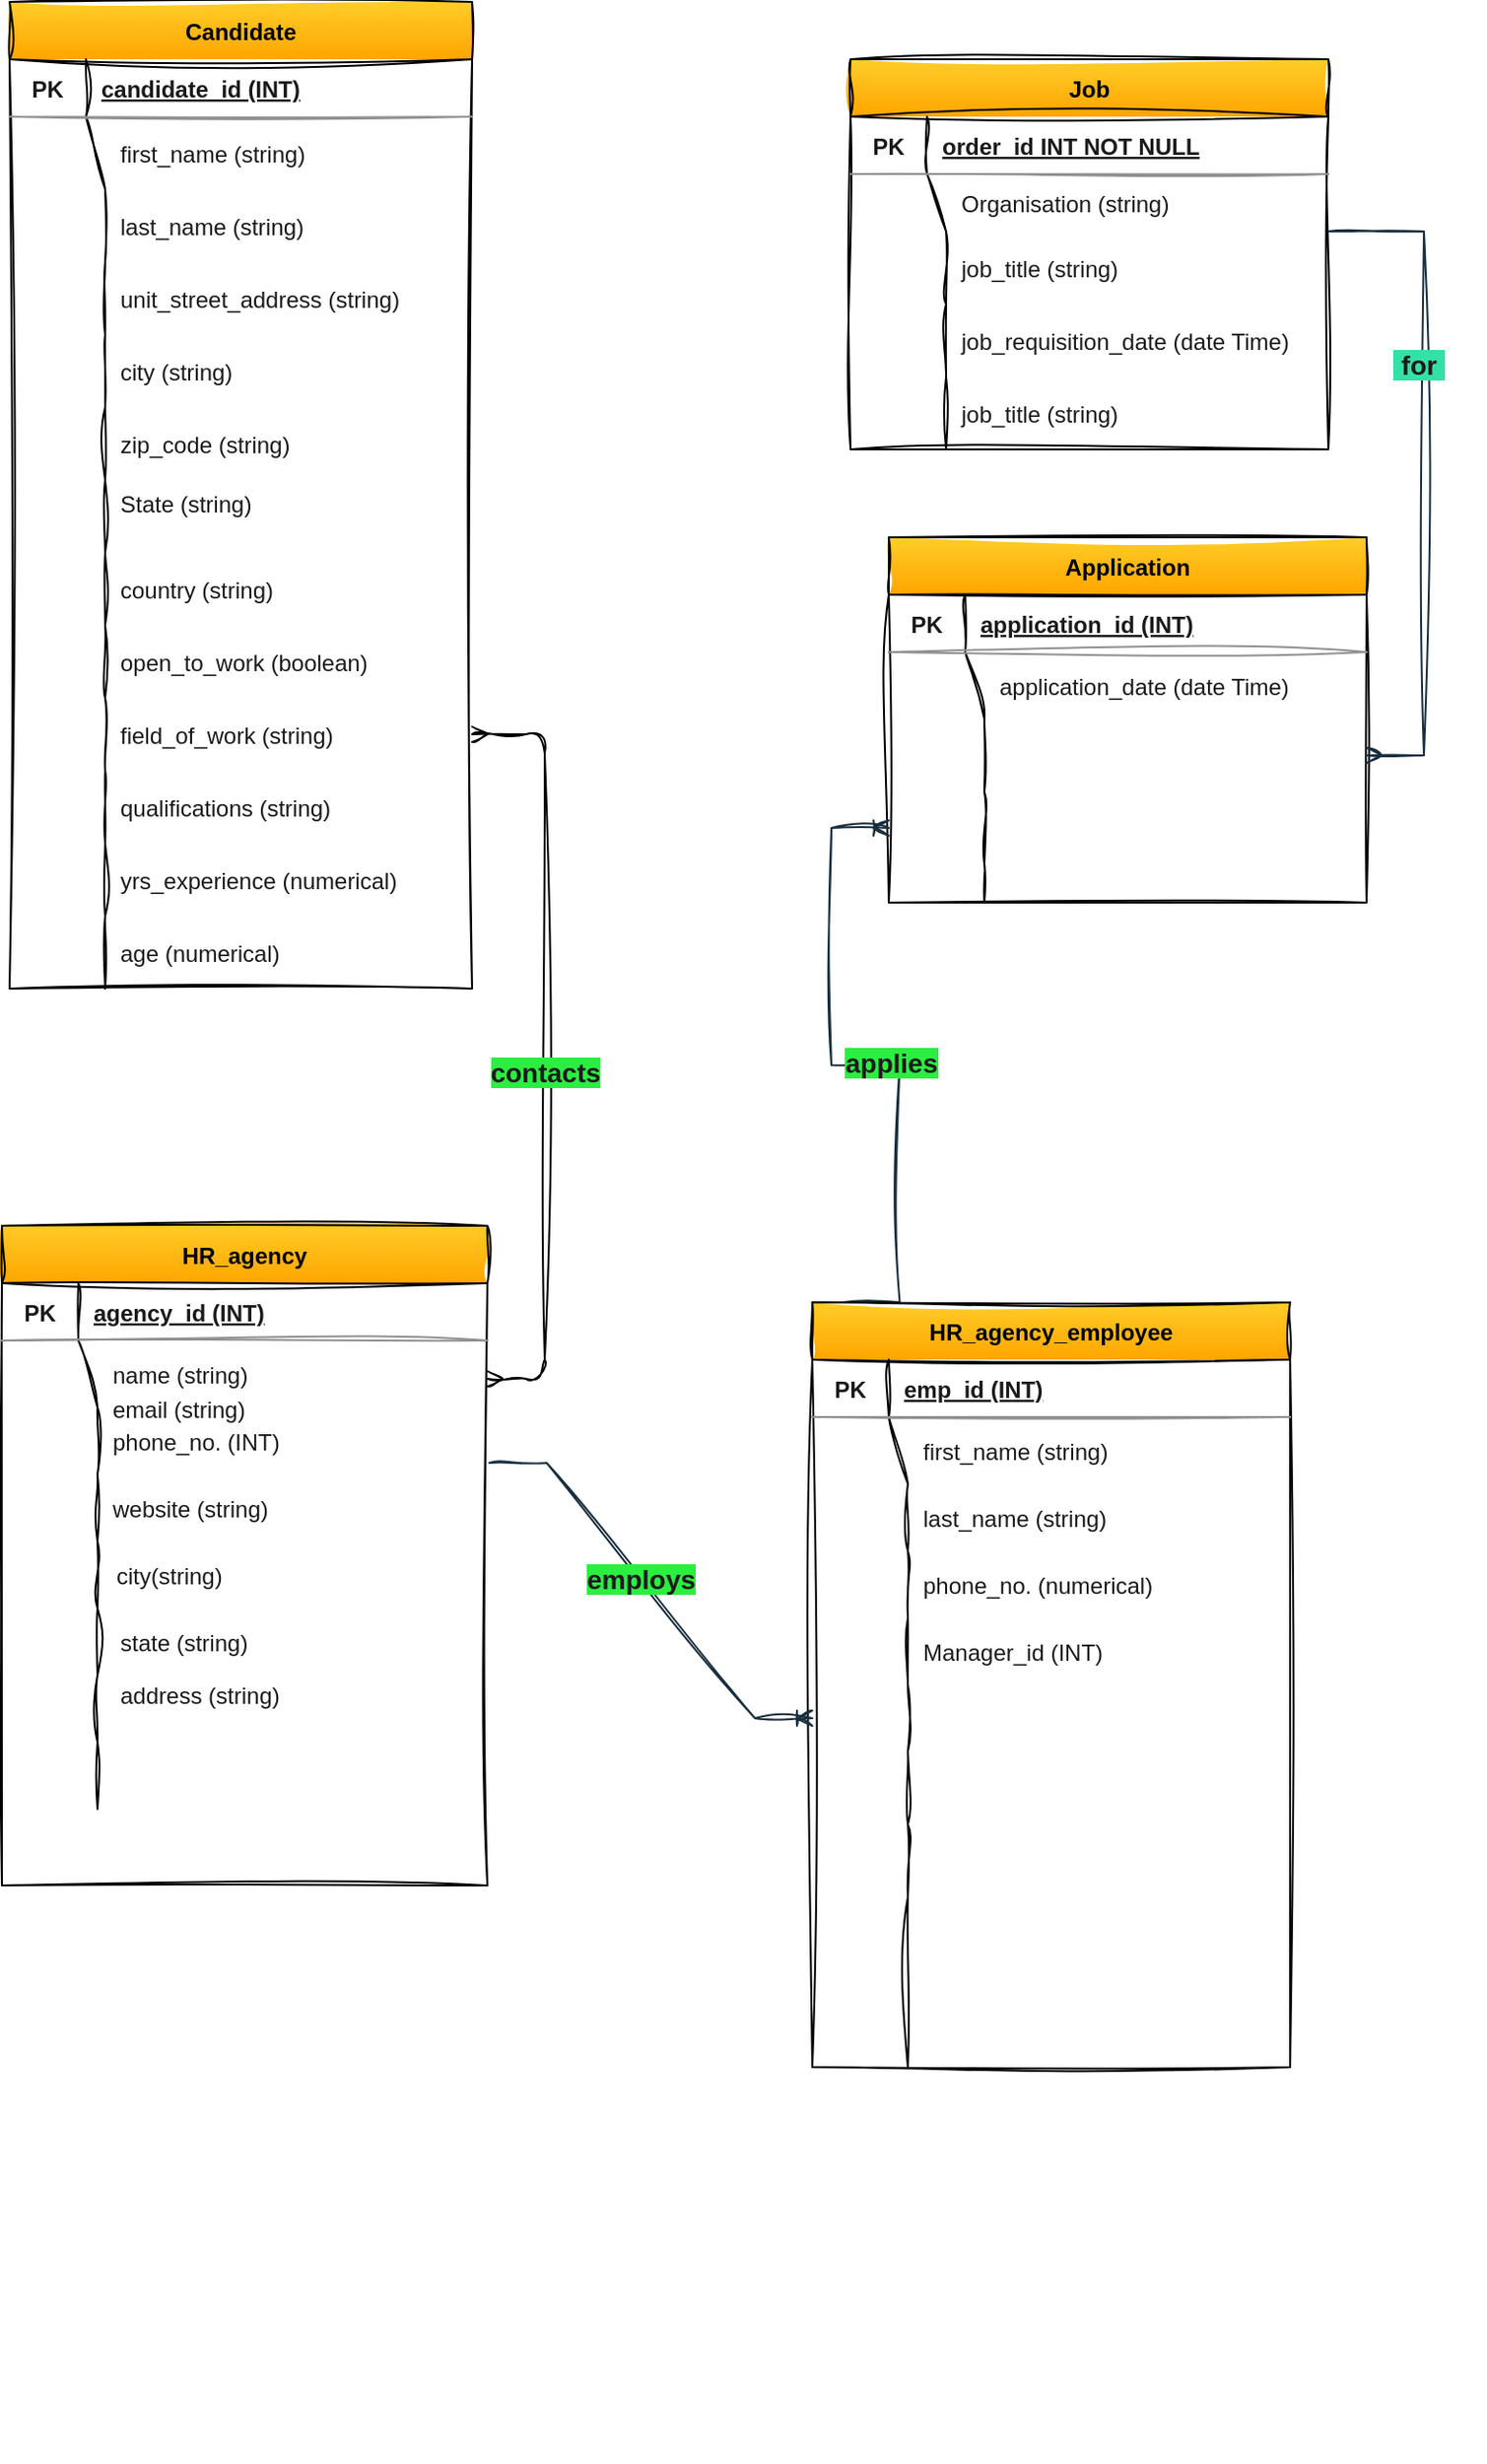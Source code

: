 <mxfile version="20.8.3" type="device"><diagram id="R2lEEEUBdFMjLlhIrx00" name="Page-1"><mxGraphModel dx="1194" dy="1628" grid="1" gridSize="10" guides="1" tooltips="1" connect="1" arrows="1" fold="1" page="1" pageScale="1" pageWidth="850" pageHeight="1100" background="#ffffff" math="0" shadow="0" extFonts="Permanent Marker^https://fonts.googleapis.com/css?family=Permanent+Marker"><root><mxCell id="0"/><mxCell id="1" parent="0"/><mxCell id="C-vyLk0tnHw3VtMMgP7b-2" value="Job" style="shape=table;startSize=30;container=1;collapsible=1;childLayout=tableLayout;fixedRows=1;rowLines=0;fontStyle=1;align=center;resizeLast=1;rounded=0;labelBackgroundColor=none;sketch=1;curveFitting=1;jiggle=2;fillColor=#ffcd28;strokeColor=default;gradientColor=#ffa500;swimlaneFillColor=none;strokeWidth=1;" parent="1" vertex="1"><mxGeometry x="480" y="-1010" width="250" height="204" as="geometry"/></mxCell><mxCell id="C-vyLk0tnHw3VtMMgP7b-3" value="" style="shape=partialRectangle;collapsible=0;dropTarget=0;pointerEvents=0;fillColor=none;points=[[0,0.5],[1,0.5]];portConstraint=eastwest;top=0;left=0;right=0;bottom=1;rounded=0;labelBackgroundColor=none;strokeColor=#909090;fontColor=#1A1A1A;sketch=1;curveFitting=1;jiggle=2;" parent="C-vyLk0tnHw3VtMMgP7b-2" vertex="1"><mxGeometry y="30" width="250" height="30" as="geometry"/></mxCell><mxCell id="C-vyLk0tnHw3VtMMgP7b-4" value="PK" style="shape=partialRectangle;overflow=hidden;connectable=0;fillColor=none;top=0;left=0;bottom=0;right=0;fontStyle=1;rounded=0;labelBackgroundColor=none;strokeColor=#909090;fontColor=#1A1A1A;sketch=1;curveFitting=1;jiggle=2;" parent="C-vyLk0tnHw3VtMMgP7b-3" vertex="1"><mxGeometry width="40" height="30" as="geometry"><mxRectangle width="40" height="30" as="alternateBounds"/></mxGeometry></mxCell><mxCell id="C-vyLk0tnHw3VtMMgP7b-5" value="order_id INT NOT NULL " style="shape=partialRectangle;overflow=hidden;connectable=0;fillColor=none;top=0;left=0;bottom=0;right=0;align=left;spacingLeft=6;fontStyle=5;rounded=0;labelBackgroundColor=none;strokeColor=#909090;fontColor=#1A1A1A;sketch=1;curveFitting=1;jiggle=2;" parent="C-vyLk0tnHw3VtMMgP7b-3" vertex="1"><mxGeometry x="40" width="210" height="30" as="geometry"><mxRectangle width="210" height="30" as="alternateBounds"/></mxGeometry></mxCell><mxCell id="C-vyLk0tnHw3VtMMgP7b-6" value="" style="shape=partialRectangle;collapsible=0;dropTarget=0;pointerEvents=0;fillColor=none;points=[[0,0.5],[1,0.5]];portConstraint=eastwest;top=0;left=0;right=0;bottom=0;rounded=0;labelBackgroundColor=none;strokeColor=#909090;fontColor=#1A1A1A;sketch=1;curveFitting=1;jiggle=2;" parent="C-vyLk0tnHw3VtMMgP7b-2" vertex="1"><mxGeometry y="60" width="250" height="30" as="geometry"/></mxCell><mxCell id="C-vyLk0tnHw3VtMMgP7b-7" value="" style="shape=partialRectangle;overflow=hidden;connectable=0;fillColor=none;top=0;left=0;bottom=0;right=0;rounded=0;labelBackgroundColor=none;strokeColor=#909090;fontColor=#1A1A1A;sketch=1;curveFitting=1;jiggle=2;" parent="C-vyLk0tnHw3VtMMgP7b-6" vertex="1"><mxGeometry width="50" height="30" as="geometry"><mxRectangle width="50" height="30" as="alternateBounds"/></mxGeometry></mxCell><mxCell id="C-vyLk0tnHw3VtMMgP7b-8" value="Organisation (string)" style="shape=partialRectangle;overflow=hidden;connectable=0;fillColor=none;top=0;left=0;bottom=0;right=0;align=left;spacingLeft=6;rounded=0;labelBackgroundColor=none;strokeColor=#909090;fontColor=#1A1A1A;sketch=1;curveFitting=1;jiggle=2;" parent="C-vyLk0tnHw3VtMMgP7b-6" vertex="1"><mxGeometry x="50" width="200" height="30" as="geometry"><mxRectangle width="200" height="30" as="alternateBounds"/></mxGeometry></mxCell><mxCell id="C-vyLk0tnHw3VtMMgP7b-9" value="" style="shape=partialRectangle;collapsible=0;dropTarget=0;pointerEvents=0;fillColor=none;points=[[0,0.5],[1,0.5]];portConstraint=eastwest;top=0;left=0;right=0;bottom=0;rounded=0;labelBackgroundColor=none;strokeColor=#909090;fontColor=#1A1A1A;sketch=1;curveFitting=1;jiggle=2;" parent="C-vyLk0tnHw3VtMMgP7b-2" vertex="1"><mxGeometry y="90" width="250" height="38" as="geometry"/></mxCell><mxCell id="C-vyLk0tnHw3VtMMgP7b-10" value="" style="shape=partialRectangle;overflow=hidden;connectable=0;fillColor=none;top=0;left=0;bottom=0;right=0;rounded=0;labelBackgroundColor=none;strokeColor=#909090;fontColor=#1A1A1A;sketch=1;curveFitting=1;jiggle=2;" parent="C-vyLk0tnHw3VtMMgP7b-9" vertex="1"><mxGeometry width="50" height="38" as="geometry"><mxRectangle width="50" height="38" as="alternateBounds"/></mxGeometry></mxCell><mxCell id="C-vyLk0tnHw3VtMMgP7b-11" value="job_title (string)" style="shape=partialRectangle;overflow=hidden;connectable=0;fillColor=none;top=0;left=0;bottom=0;right=0;align=left;spacingLeft=6;rounded=0;labelBackgroundColor=none;strokeColor=#909090;fontColor=#1A1A1A;sketch=1;curveFitting=1;jiggle=2;" parent="C-vyLk0tnHw3VtMMgP7b-9" vertex="1"><mxGeometry x="50" width="200" height="38" as="geometry"><mxRectangle width="200" height="38" as="alternateBounds"/></mxGeometry></mxCell><mxCell id="_s5BneI36-SrVm4i3oB8-157" value="" style="shape=partialRectangle;collapsible=0;dropTarget=0;pointerEvents=0;fillColor=none;points=[[0,0.5],[1,0.5]];portConstraint=eastwest;top=0;left=0;right=0;bottom=0;rounded=0;labelBackgroundColor=none;strokeColor=#909090;fontColor=#1A1A1A;sketch=1;curveFitting=1;jiggle=2;" parent="C-vyLk0tnHw3VtMMgP7b-2" vertex="1"><mxGeometry y="128" width="250" height="38" as="geometry"/></mxCell><mxCell id="_s5BneI36-SrVm4i3oB8-158" value="" style="shape=partialRectangle;overflow=hidden;connectable=0;fillColor=none;top=0;left=0;bottom=0;right=0;rounded=0;labelBackgroundColor=none;strokeColor=#909090;fontColor=#1A1A1A;sketch=1;curveFitting=1;jiggle=2;" parent="_s5BneI36-SrVm4i3oB8-157" vertex="1"><mxGeometry width="50" height="38" as="geometry"><mxRectangle width="50" height="38" as="alternateBounds"/></mxGeometry></mxCell><mxCell id="_s5BneI36-SrVm4i3oB8-159" value="job_requisition_date (date Time)" style="shape=partialRectangle;overflow=hidden;connectable=0;fillColor=none;top=0;left=0;bottom=0;right=0;align=left;spacingLeft=6;rounded=0;labelBackgroundColor=none;strokeColor=#909090;fontColor=#1A1A1A;sketch=1;curveFitting=1;jiggle=2;" parent="_s5BneI36-SrVm4i3oB8-157" vertex="1"><mxGeometry x="50" width="200" height="38" as="geometry"><mxRectangle width="200" height="38" as="alternateBounds"/></mxGeometry></mxCell><mxCell id="_s5BneI36-SrVm4i3oB8-160" value="" style="shape=partialRectangle;collapsible=0;dropTarget=0;pointerEvents=0;fillColor=none;points=[[0,0.5],[1,0.5]];portConstraint=eastwest;top=0;left=0;right=0;bottom=0;rounded=0;labelBackgroundColor=none;strokeColor=#909090;fontColor=#1A1A1A;sketch=1;curveFitting=1;jiggle=2;" parent="C-vyLk0tnHw3VtMMgP7b-2" vertex="1"><mxGeometry y="166" width="250" height="38" as="geometry"/></mxCell><mxCell id="_s5BneI36-SrVm4i3oB8-161" value="" style="shape=partialRectangle;overflow=hidden;connectable=0;fillColor=none;top=0;left=0;bottom=0;right=0;rounded=0;labelBackgroundColor=none;strokeColor=#909090;fontColor=#1A1A1A;sketch=1;curveFitting=1;jiggle=2;" parent="_s5BneI36-SrVm4i3oB8-160" vertex="1"><mxGeometry width="50" height="38" as="geometry"><mxRectangle width="50" height="38" as="alternateBounds"/></mxGeometry></mxCell><mxCell id="_s5BneI36-SrVm4i3oB8-162" value="job_title (string)" style="shape=partialRectangle;overflow=hidden;connectable=0;fillColor=none;top=0;left=0;bottom=0;right=0;align=left;spacingLeft=6;rounded=0;labelBackgroundColor=none;strokeColor=#909090;fontColor=#1A1A1A;sketch=1;curveFitting=1;jiggle=2;" parent="_s5BneI36-SrVm4i3oB8-160" vertex="1"><mxGeometry x="50" width="200" height="38" as="geometry"><mxRectangle width="200" height="38" as="alternateBounds"/></mxGeometry></mxCell><mxCell id="_s5BneI36-SrVm4i3oB8-2" value="" style="shape=partialRectangle;collapsible=0;dropTarget=0;pointerEvents=0;fillColor=none;points=[[0,0.5],[1,0.5]];portConstraint=eastwest;top=0;left=0;right=0;bottom=0;rounded=0;labelBackgroundColor=none;strokeColor=#909090;fontColor=#1A1A1A;sketch=1;curveFitting=1;jiggle=2;" parent="1" vertex="1"><mxGeometry x="110" y="206" width="90" height="40" as="geometry"/></mxCell><mxCell id="_s5BneI36-SrVm4i3oB8-3" value="" style="shape=partialRectangle;overflow=hidden;connectable=0;fillColor=none;top=0;left=0;bottom=0;right=0;rounded=0;labelBackgroundColor=none;strokeColor=#909090;fontColor=#1A1A1A;sketch=1;curveFitting=1;jiggle=2;" parent="_s5BneI36-SrVm4i3oB8-2" vertex="1"><mxGeometry width="50" height="40" as="geometry"><mxRectangle width="30" height="30" as="alternateBounds"/></mxGeometry></mxCell><mxCell id="_s5BneI36-SrVm4i3oB8-4" value="" style="shape=partialRectangle;overflow=hidden;connectable=0;fillColor=none;top=0;left=0;bottom=0;right=0;align=left;spacingLeft=6;rounded=0;labelBackgroundColor=none;strokeColor=#909090;fontColor=#1A1A1A;sketch=1;curveFitting=1;jiggle=2;" parent="_s5BneI36-SrVm4i3oB8-2" vertex="1"><mxGeometry x="40" width="50" height="40" as="geometry"><mxRectangle width="220" height="30" as="alternateBounds"/></mxGeometry></mxCell><mxCell id="_s5BneI36-SrVm4i3oB8-48" value="Candidate" style="shape=table;startSize=30;container=1;collapsible=1;childLayout=tableLayout;fixedRows=1;rowLines=0;fontStyle=1;align=center;resizeLast=1;labelBackgroundColor=none;rounded=0;sketch=1;curveFitting=1;jiggle=2;fillColor=#ffcd28;strokeColor=default;gradientColor=#ffa500;swimlaneFillColor=none;strokeWidth=1;" parent="1" vertex="1"><mxGeometry x="40" y="-1040" width="242" height="516" as="geometry"/></mxCell><mxCell id="_s5BneI36-SrVm4i3oB8-49" value="" style="shape=tableRow;horizontal=0;startSize=0;swimlaneHead=0;swimlaneBody=0;fillColor=none;collapsible=0;dropTarget=0;points=[[0,0.5],[1,0.5]];portConstraint=eastwest;top=0;left=0;right=0;bottom=1;strokeColor=#909090;fontColor=#1A1A1A;labelBackgroundColor=none;rounded=0;sketch=1;curveFitting=1;jiggle=2;" parent="_s5BneI36-SrVm4i3oB8-48" vertex="1"><mxGeometry y="30" width="242" height="30" as="geometry"/></mxCell><mxCell id="_s5BneI36-SrVm4i3oB8-50" value="PK" style="shape=partialRectangle;connectable=0;fillColor=none;top=0;left=0;bottom=0;right=0;fontStyle=1;overflow=hidden;strokeColor=#909090;fontColor=#1A1A1A;labelBackgroundColor=none;rounded=0;sketch=1;curveFitting=1;jiggle=2;" parent="_s5BneI36-SrVm4i3oB8-49" vertex="1"><mxGeometry width="40" height="30" as="geometry"><mxRectangle width="40" height="30" as="alternateBounds"/></mxGeometry></mxCell><mxCell id="_s5BneI36-SrVm4i3oB8-51" value="candidate_id (INT)" style="shape=partialRectangle;connectable=0;fillColor=none;top=0;left=0;bottom=0;right=0;align=left;spacingLeft=6;fontStyle=5;overflow=hidden;strokeColor=#909090;fontColor=#1A1A1A;labelBackgroundColor=none;rounded=0;sketch=1;curveFitting=1;jiggle=2;" parent="_s5BneI36-SrVm4i3oB8-49" vertex="1"><mxGeometry x="40" width="202" height="30" as="geometry"><mxRectangle width="202" height="30" as="alternateBounds"/></mxGeometry></mxCell><mxCell id="_s5BneI36-SrVm4i3oB8-52" value="" style="shape=tableRow;horizontal=0;startSize=0;swimlaneHead=0;swimlaneBody=0;fillColor=none;collapsible=0;dropTarget=0;points=[[0,0.5],[1,0.5]];portConstraint=eastwest;top=0;left=0;right=0;bottom=0;strokeColor=#909090;fontColor=#1A1A1A;labelBackgroundColor=none;rounded=0;sketch=1;curveFitting=1;jiggle=2;" parent="_s5BneI36-SrVm4i3oB8-48" vertex="1"><mxGeometry y="60" width="242" height="38" as="geometry"/></mxCell><mxCell id="_s5BneI36-SrVm4i3oB8-53" value="" style="shape=partialRectangle;connectable=0;fillColor=none;top=0;left=0;bottom=0;right=0;editable=1;overflow=hidden;strokeColor=#909090;fontColor=#1A1A1A;labelBackgroundColor=none;rounded=0;sketch=1;curveFitting=1;jiggle=2;" parent="_s5BneI36-SrVm4i3oB8-52" vertex="1"><mxGeometry width="50" height="38" as="geometry"><mxRectangle width="50" height="38" as="alternateBounds"/></mxGeometry></mxCell><mxCell id="_s5BneI36-SrVm4i3oB8-54" value="first_name (string)" style="shape=partialRectangle;connectable=0;fillColor=none;top=0;left=0;bottom=0;right=0;align=left;spacingLeft=6;overflow=hidden;strokeColor=#909090;fontColor=#1A1A1A;labelBackgroundColor=none;rounded=0;sketch=1;curveFitting=1;jiggle=2;" parent="_s5BneI36-SrVm4i3oB8-52" vertex="1"><mxGeometry x="50" width="192" height="38" as="geometry"><mxRectangle width="192" height="38" as="alternateBounds"/></mxGeometry></mxCell><mxCell id="_s5BneI36-SrVm4i3oB8-55" value="" style="shape=tableRow;horizontal=0;startSize=0;swimlaneHead=0;swimlaneBody=0;fillColor=none;collapsible=0;dropTarget=0;points=[[0,0.5],[1,0.5]];portConstraint=eastwest;top=0;left=0;right=0;bottom=0;strokeColor=#909090;fontColor=#1A1A1A;labelBackgroundColor=none;rounded=0;sketch=1;curveFitting=1;jiggle=2;" parent="_s5BneI36-SrVm4i3oB8-48" vertex="1"><mxGeometry y="98" width="242" height="38" as="geometry"/></mxCell><mxCell id="_s5BneI36-SrVm4i3oB8-56" value="" style="shape=partialRectangle;connectable=0;fillColor=none;top=0;left=0;bottom=0;right=0;editable=1;overflow=hidden;strokeColor=#909090;fontColor=#1A1A1A;labelBackgroundColor=none;rounded=0;sketch=1;curveFitting=1;jiggle=2;" parent="_s5BneI36-SrVm4i3oB8-55" vertex="1"><mxGeometry width="50" height="38" as="geometry"><mxRectangle width="50" height="38" as="alternateBounds"/></mxGeometry></mxCell><mxCell id="_s5BneI36-SrVm4i3oB8-57" value="last_name (string)" style="shape=partialRectangle;connectable=0;fillColor=none;top=0;left=0;bottom=0;right=0;align=left;spacingLeft=6;overflow=hidden;strokeColor=#909090;fontColor=#1A1A1A;labelBackgroundColor=none;rounded=0;sketch=1;curveFitting=1;jiggle=2;" parent="_s5BneI36-SrVm4i3oB8-55" vertex="1"><mxGeometry x="50" width="192" height="38" as="geometry"><mxRectangle width="192" height="38" as="alternateBounds"/></mxGeometry></mxCell><mxCell id="_s5BneI36-SrVm4i3oB8-58" value="" style="shape=tableRow;horizontal=0;startSize=0;swimlaneHead=0;swimlaneBody=0;fillColor=none;collapsible=0;dropTarget=0;points=[[0,0.5],[1,0.5]];portConstraint=eastwest;top=0;left=0;right=0;bottom=0;strokeColor=#909090;fontColor=#1A1A1A;labelBackgroundColor=none;rounded=0;sketch=1;curveFitting=1;jiggle=2;" parent="_s5BneI36-SrVm4i3oB8-48" vertex="1"><mxGeometry y="136" width="242" height="38" as="geometry"/></mxCell><mxCell id="_s5BneI36-SrVm4i3oB8-59" value="" style="shape=partialRectangle;connectable=0;fillColor=none;top=0;left=0;bottom=0;right=0;editable=1;overflow=hidden;strokeColor=#909090;fontColor=#1A1A1A;labelBackgroundColor=none;rounded=0;sketch=1;curveFitting=1;jiggle=2;" parent="_s5BneI36-SrVm4i3oB8-58" vertex="1"><mxGeometry width="50" height="38" as="geometry"><mxRectangle width="50" height="38" as="alternateBounds"/></mxGeometry></mxCell><mxCell id="_s5BneI36-SrVm4i3oB8-60" value="unit_street_address (string)" style="shape=partialRectangle;connectable=0;fillColor=none;top=0;left=0;bottom=0;right=0;align=left;spacingLeft=6;overflow=hidden;strokeColor=#909090;fontColor=#1A1A1A;labelBackgroundColor=none;rounded=0;sketch=1;curveFitting=1;jiggle=2;" parent="_s5BneI36-SrVm4i3oB8-58" vertex="1"><mxGeometry x="50" width="192" height="38" as="geometry"><mxRectangle width="192" height="38" as="alternateBounds"/></mxGeometry></mxCell><mxCell id="_s5BneI36-SrVm4i3oB8-61" value="" style="shape=tableRow;horizontal=0;startSize=0;swimlaneHead=0;swimlaneBody=0;fillColor=none;collapsible=0;dropTarget=0;points=[[0,0.5],[1,0.5]];portConstraint=eastwest;top=0;left=0;right=0;bottom=0;strokeColor=#909090;fontColor=#1A1A1A;labelBackgroundColor=none;rounded=0;sketch=1;curveFitting=1;jiggle=2;" parent="_s5BneI36-SrVm4i3oB8-48" vertex="1"><mxGeometry y="174" width="242" height="38" as="geometry"/></mxCell><mxCell id="_s5BneI36-SrVm4i3oB8-62" value="" style="shape=partialRectangle;connectable=0;fillColor=none;top=0;left=0;bottom=0;right=0;editable=1;overflow=hidden;strokeColor=#909090;fontColor=#1A1A1A;labelBackgroundColor=none;rounded=0;sketch=1;curveFitting=1;jiggle=2;" parent="_s5BneI36-SrVm4i3oB8-61" vertex="1"><mxGeometry width="50" height="38" as="geometry"><mxRectangle width="50" height="38" as="alternateBounds"/></mxGeometry></mxCell><mxCell id="_s5BneI36-SrVm4i3oB8-63" value="city (string)   " style="shape=partialRectangle;connectable=0;fillColor=none;top=0;left=0;bottom=0;right=0;align=left;spacingLeft=6;overflow=hidden;strokeColor=#909090;fontColor=#1A1A1A;labelBackgroundColor=none;rounded=0;sketch=1;curveFitting=1;jiggle=2;" parent="_s5BneI36-SrVm4i3oB8-61" vertex="1"><mxGeometry x="50" width="192" height="38" as="geometry"><mxRectangle width="192" height="38" as="alternateBounds"/></mxGeometry></mxCell><mxCell id="_s5BneI36-SrVm4i3oB8-221" value="" style="shape=tableRow;horizontal=0;startSize=0;swimlaneHead=0;swimlaneBody=0;fillColor=none;collapsible=0;dropTarget=0;points=[[0,0.5],[1,0.5]];portConstraint=eastwest;top=0;left=0;right=0;bottom=0;strokeColor=#909090;fontColor=#1A1A1A;labelBackgroundColor=none;rounded=0;sketch=1;curveFitting=1;jiggle=2;" parent="_s5BneI36-SrVm4i3oB8-48" vertex="1"><mxGeometry y="212" width="242" height="38" as="geometry"/></mxCell><mxCell id="_s5BneI36-SrVm4i3oB8-222" value="" style="shape=partialRectangle;connectable=0;fillColor=none;top=0;left=0;bottom=0;right=0;editable=1;overflow=hidden;strokeColor=#909090;fontColor=#1A1A1A;labelBackgroundColor=none;rounded=0;sketch=1;curveFitting=1;jiggle=2;" parent="_s5BneI36-SrVm4i3oB8-221" vertex="1"><mxGeometry width="50" height="38" as="geometry"><mxRectangle width="50" height="38" as="alternateBounds"/></mxGeometry></mxCell><mxCell id="_s5BneI36-SrVm4i3oB8-223" value="zip_code (string)" style="shape=partialRectangle;connectable=0;fillColor=none;top=0;left=0;bottom=0;right=0;align=left;spacingLeft=6;overflow=hidden;strokeColor=#909090;fontColor=#1A1A1A;labelBackgroundColor=none;rounded=0;sketch=1;curveFitting=1;jiggle=2;" parent="_s5BneI36-SrVm4i3oB8-221" vertex="1"><mxGeometry x="50" width="192" height="38" as="geometry"><mxRectangle width="192" height="38" as="alternateBounds"/></mxGeometry></mxCell><mxCell id="_s5BneI36-SrVm4i3oB8-64" value="" style="shape=tableRow;horizontal=0;startSize=0;swimlaneHead=0;swimlaneBody=0;fillColor=none;collapsible=0;dropTarget=0;points=[[0,0.5],[1,0.5]];portConstraint=eastwest;top=0;left=0;right=0;bottom=0;strokeColor=#909090;fontColor=#1A1A1A;labelBackgroundColor=none;rounded=0;sketch=1;curveFitting=1;jiggle=2;" parent="_s5BneI36-SrVm4i3oB8-48" vertex="1"><mxGeometry y="250" width="242" height="38" as="geometry"/></mxCell><mxCell id="_s5BneI36-SrVm4i3oB8-65" value="" style="shape=partialRectangle;connectable=0;fillColor=none;top=0;left=0;bottom=0;right=0;editable=1;overflow=hidden;strokeColor=#909090;fontColor=#1A1A1A;labelBackgroundColor=none;rounded=0;sketch=1;curveFitting=1;jiggle=2;" parent="_s5BneI36-SrVm4i3oB8-64" vertex="1"><mxGeometry width="50" height="38" as="geometry"><mxRectangle width="50" height="38" as="alternateBounds"/></mxGeometry></mxCell><mxCell id="_s5BneI36-SrVm4i3oB8-66" value="State (string)&#10;   " style="shape=partialRectangle;connectable=0;fillColor=none;top=0;left=0;bottom=0;right=0;align=left;spacingLeft=6;overflow=hidden;strokeColor=#909090;fontColor=#1A1A1A;labelBackgroundColor=none;rounded=0;sketch=1;curveFitting=1;jiggle=2;" parent="_s5BneI36-SrVm4i3oB8-64" vertex="1"><mxGeometry x="50" width="192" height="38" as="geometry"><mxRectangle width="192" height="38" as="alternateBounds"/></mxGeometry></mxCell><mxCell id="_s5BneI36-SrVm4i3oB8-67" value="" style="shape=tableRow;horizontal=0;startSize=0;swimlaneHead=0;swimlaneBody=0;fillColor=none;collapsible=0;dropTarget=0;points=[[0,0.5],[1,0.5]];portConstraint=eastwest;top=0;left=0;right=0;bottom=0;strokeColor=#909090;fontColor=#1A1A1A;labelBackgroundColor=none;rounded=0;sketch=1;curveFitting=1;jiggle=2;" parent="_s5BneI36-SrVm4i3oB8-48" vertex="1"><mxGeometry y="288" width="242" height="38" as="geometry"/></mxCell><mxCell id="_s5BneI36-SrVm4i3oB8-68" value="" style="shape=partialRectangle;connectable=0;fillColor=none;top=0;left=0;bottom=0;right=0;editable=1;overflow=hidden;strokeColor=#909090;fontColor=#1A1A1A;labelBackgroundColor=none;rounded=0;sketch=1;curveFitting=1;jiggle=2;" parent="_s5BneI36-SrVm4i3oB8-67" vertex="1"><mxGeometry width="50" height="38" as="geometry"><mxRectangle width="50" height="38" as="alternateBounds"/></mxGeometry></mxCell><mxCell id="_s5BneI36-SrVm4i3oB8-69" value="country (string)" style="shape=partialRectangle;connectable=0;fillColor=none;top=0;left=0;bottom=0;right=0;align=left;spacingLeft=6;overflow=hidden;strokeColor=#909090;fontColor=#1A1A1A;labelBackgroundColor=none;rounded=0;sketch=1;curveFitting=1;jiggle=2;" parent="_s5BneI36-SrVm4i3oB8-67" vertex="1"><mxGeometry x="50" width="192" height="38" as="geometry"><mxRectangle width="192" height="38" as="alternateBounds"/></mxGeometry></mxCell><mxCell id="_s5BneI36-SrVm4i3oB8-72" value="" style="shape=tableRow;horizontal=0;startSize=0;swimlaneHead=0;swimlaneBody=0;fillColor=none;collapsible=0;dropTarget=0;points=[[0,0.5],[1,0.5]];portConstraint=eastwest;top=0;left=0;right=0;bottom=0;strokeColor=#909090;fontColor=#1A1A1A;labelBackgroundColor=none;rounded=0;sketch=1;curveFitting=1;jiggle=2;" parent="_s5BneI36-SrVm4i3oB8-48" vertex="1"><mxGeometry y="326" width="242" height="38" as="geometry"/></mxCell><mxCell id="_s5BneI36-SrVm4i3oB8-73" value="" style="shape=partialRectangle;connectable=0;fillColor=none;top=0;left=0;bottom=0;right=0;editable=1;overflow=hidden;strokeColor=#909090;fontColor=#1A1A1A;labelBackgroundColor=none;rounded=0;sketch=1;curveFitting=1;jiggle=2;" parent="_s5BneI36-SrVm4i3oB8-72" vertex="1"><mxGeometry width="50" height="38" as="geometry"><mxRectangle width="50" height="38" as="alternateBounds"/></mxGeometry></mxCell><mxCell id="_s5BneI36-SrVm4i3oB8-74" value="open_to_work (boolean)    " style="shape=partialRectangle;connectable=0;fillColor=none;top=0;left=0;bottom=0;right=0;align=left;spacingLeft=6;overflow=hidden;strokeColor=#909090;fontColor=#1A1A1A;labelBackgroundColor=none;rounded=0;sketch=1;curveFitting=1;jiggle=2;" parent="_s5BneI36-SrVm4i3oB8-72" vertex="1"><mxGeometry x="50" width="192" height="38" as="geometry"><mxRectangle width="192" height="38" as="alternateBounds"/></mxGeometry></mxCell><mxCell id="_s5BneI36-SrVm4i3oB8-75" value="" style="shape=tableRow;horizontal=0;startSize=0;swimlaneHead=0;swimlaneBody=0;fillColor=none;collapsible=0;dropTarget=0;points=[[0,0.5],[1,0.5]];portConstraint=eastwest;top=0;left=0;right=0;bottom=0;strokeColor=#909090;fontColor=#1A1A1A;labelBackgroundColor=none;rounded=0;sketch=1;curveFitting=1;jiggle=2;" parent="_s5BneI36-SrVm4i3oB8-48" vertex="1"><mxGeometry y="364" width="242" height="38" as="geometry"/></mxCell><mxCell id="_s5BneI36-SrVm4i3oB8-76" value="" style="shape=partialRectangle;connectable=0;fillColor=none;top=0;left=0;bottom=0;right=0;editable=1;overflow=hidden;strokeColor=#909090;fontColor=#1A1A1A;labelBackgroundColor=none;rounded=0;sketch=1;curveFitting=1;jiggle=2;" parent="_s5BneI36-SrVm4i3oB8-75" vertex="1"><mxGeometry width="50" height="38" as="geometry"><mxRectangle width="50" height="38" as="alternateBounds"/></mxGeometry></mxCell><mxCell id="_s5BneI36-SrVm4i3oB8-77" value="field_of_work (string)" style="shape=partialRectangle;connectable=0;fillColor=none;top=0;left=0;bottom=0;right=0;align=left;spacingLeft=6;overflow=hidden;strokeColor=#909090;fontColor=#1A1A1A;labelBackgroundColor=none;rounded=0;sketch=1;curveFitting=1;jiggle=2;" parent="_s5BneI36-SrVm4i3oB8-75" vertex="1"><mxGeometry x="50" width="192" height="38" as="geometry"><mxRectangle width="192" height="38" as="alternateBounds"/></mxGeometry></mxCell><mxCell id="_s5BneI36-SrVm4i3oB8-106" value="" style="shape=tableRow;horizontal=0;startSize=0;swimlaneHead=0;swimlaneBody=0;fillColor=none;collapsible=0;dropTarget=0;points=[[0,0.5],[1,0.5]];portConstraint=eastwest;top=0;left=0;right=0;bottom=0;strokeColor=#909090;fontColor=#1A1A1A;labelBackgroundColor=none;rounded=0;sketch=1;curveFitting=1;jiggle=2;" parent="_s5BneI36-SrVm4i3oB8-48" vertex="1"><mxGeometry y="402" width="242" height="38" as="geometry"/></mxCell><mxCell id="_s5BneI36-SrVm4i3oB8-107" value="" style="shape=partialRectangle;connectable=0;fillColor=none;top=0;left=0;bottom=0;right=0;editable=1;overflow=hidden;strokeColor=#909090;fontColor=#1A1A1A;labelBackgroundColor=none;rounded=0;sketch=1;curveFitting=1;jiggle=2;" parent="_s5BneI36-SrVm4i3oB8-106" vertex="1"><mxGeometry width="50" height="38" as="geometry"><mxRectangle width="50" height="38" as="alternateBounds"/></mxGeometry></mxCell><mxCell id="_s5BneI36-SrVm4i3oB8-108" value="qualifications (string)" style="shape=partialRectangle;connectable=0;fillColor=none;top=0;left=0;bottom=0;right=0;align=left;spacingLeft=6;overflow=hidden;strokeColor=#909090;fontColor=#1A1A1A;labelBackgroundColor=none;rounded=0;sketch=1;curveFitting=1;jiggle=2;" parent="_s5BneI36-SrVm4i3oB8-106" vertex="1"><mxGeometry x="50" width="192" height="38" as="geometry"><mxRectangle width="192" height="38" as="alternateBounds"/></mxGeometry></mxCell><mxCell id="_s5BneI36-SrVm4i3oB8-140" value="" style="shape=tableRow;horizontal=0;startSize=0;swimlaneHead=0;swimlaneBody=0;fillColor=none;collapsible=0;dropTarget=0;points=[[0,0.5],[1,0.5]];portConstraint=eastwest;top=0;left=0;right=0;bottom=0;strokeColor=#909090;fontColor=#1A1A1A;labelBackgroundColor=none;rounded=0;sketch=1;curveFitting=1;jiggle=2;" parent="_s5BneI36-SrVm4i3oB8-48" vertex="1"><mxGeometry y="440" width="242" height="38" as="geometry"/></mxCell><mxCell id="_s5BneI36-SrVm4i3oB8-141" value="" style="shape=partialRectangle;connectable=0;fillColor=none;top=0;left=0;bottom=0;right=0;editable=1;overflow=hidden;strokeColor=#909090;fontColor=#1A1A1A;labelBackgroundColor=none;rounded=0;sketch=1;curveFitting=1;jiggle=2;" parent="_s5BneI36-SrVm4i3oB8-140" vertex="1"><mxGeometry width="50" height="38" as="geometry"><mxRectangle width="50" height="38" as="alternateBounds"/></mxGeometry></mxCell><mxCell id="_s5BneI36-SrVm4i3oB8-142" value="yrs_experience (numerical)" style="shape=partialRectangle;connectable=0;fillColor=none;top=0;left=0;bottom=0;right=0;align=left;spacingLeft=6;overflow=hidden;strokeColor=#909090;fontColor=#1A1A1A;labelBackgroundColor=none;rounded=0;sketch=1;curveFitting=1;jiggle=2;" parent="_s5BneI36-SrVm4i3oB8-140" vertex="1"><mxGeometry x="50" width="192" height="38" as="geometry"><mxRectangle width="192" height="38" as="alternateBounds"/></mxGeometry></mxCell><mxCell id="_s5BneI36-SrVm4i3oB8-143" value="" style="shape=tableRow;horizontal=0;startSize=0;swimlaneHead=0;swimlaneBody=0;fillColor=none;collapsible=0;dropTarget=0;points=[[0,0.5],[1,0.5]];portConstraint=eastwest;top=0;left=0;right=0;bottom=0;strokeColor=#909090;fontColor=#1A1A1A;labelBackgroundColor=none;rounded=0;sketch=1;curveFitting=1;jiggle=2;" parent="_s5BneI36-SrVm4i3oB8-48" vertex="1"><mxGeometry y="478" width="242" height="38" as="geometry"/></mxCell><mxCell id="_s5BneI36-SrVm4i3oB8-144" value="" style="shape=partialRectangle;connectable=0;fillColor=none;top=0;left=0;bottom=0;right=0;editable=1;overflow=hidden;strokeColor=#909090;fontColor=#1A1A1A;labelBackgroundColor=none;rounded=0;sketch=1;curveFitting=1;jiggle=2;" parent="_s5BneI36-SrVm4i3oB8-143" vertex="1"><mxGeometry width="50" height="38" as="geometry"><mxRectangle width="50" height="38" as="alternateBounds"/></mxGeometry></mxCell><mxCell id="_s5BneI36-SrVm4i3oB8-145" value="age (numerical)" style="shape=partialRectangle;connectable=0;fillColor=none;top=0;left=0;bottom=0;right=0;align=left;spacingLeft=6;overflow=hidden;strokeColor=#909090;fontColor=#1A1A1A;labelBackgroundColor=none;rounded=0;sketch=1;curveFitting=1;jiggle=2;" parent="_s5BneI36-SrVm4i3oB8-143" vertex="1"><mxGeometry x="50" width="192" height="38" as="geometry"><mxRectangle width="192" height="38" as="alternateBounds"/></mxGeometry></mxCell><mxCell id="_s5BneI36-SrVm4i3oB8-168" value="Application" style="shape=table;startSize=30;container=1;collapsible=1;childLayout=tableLayout;fixedRows=1;rowLines=0;fontStyle=1;align=center;resizeLast=1;rounded=0;labelBackgroundColor=none;sketch=1;curveFitting=1;jiggle=2;fillColor=#ffcd28;strokeColor=default;gradientColor=#ffa500;swimlaneFillColor=none;strokeWidth=1;" parent="1" vertex="1"><mxGeometry x="500" y="-760" width="250" height="191" as="geometry"/></mxCell><mxCell id="_s5BneI36-SrVm4i3oB8-169" value="" style="shape=partialRectangle;collapsible=0;dropTarget=0;pointerEvents=0;fillColor=none;points=[[0,0.5],[1,0.5]];portConstraint=eastwest;top=0;left=0;right=0;bottom=1;rounded=0;labelBackgroundColor=none;strokeColor=#909090;fontColor=#1A1A1A;sketch=1;curveFitting=1;jiggle=2;" parent="_s5BneI36-SrVm4i3oB8-168" vertex="1"><mxGeometry y="30" width="250" height="30" as="geometry"/></mxCell><mxCell id="_s5BneI36-SrVm4i3oB8-170" value="PK" style="shape=partialRectangle;overflow=hidden;connectable=0;fillColor=none;top=0;left=0;bottom=0;right=0;fontStyle=1;rounded=0;labelBackgroundColor=none;strokeColor=#909090;fontColor=#1A1A1A;sketch=1;curveFitting=1;jiggle=2;" parent="_s5BneI36-SrVm4i3oB8-169" vertex="1"><mxGeometry width="40" height="30" as="geometry"><mxRectangle width="40" height="30" as="alternateBounds"/></mxGeometry></mxCell><mxCell id="_s5BneI36-SrVm4i3oB8-171" value="application_id (INT)" style="shape=partialRectangle;overflow=hidden;connectable=0;fillColor=none;top=0;left=0;bottom=0;right=0;align=left;spacingLeft=6;fontStyle=5;rounded=0;labelBackgroundColor=none;strokeColor=#909090;fontColor=#1A1A1A;sketch=1;curveFitting=1;jiggle=2;" parent="_s5BneI36-SrVm4i3oB8-169" vertex="1"><mxGeometry x="40" width="210" height="30" as="geometry"><mxRectangle width="210" height="30" as="alternateBounds"/></mxGeometry></mxCell><mxCell id="_s5BneI36-SrVm4i3oB8-172" value="" style="shape=partialRectangle;collapsible=0;dropTarget=0;pointerEvents=0;fillColor=none;points=[[0,0.5],[1,0.5]];portConstraint=eastwest;top=0;left=0;right=0;bottom=0;rounded=0;labelBackgroundColor=none;strokeColor=#909090;fontColor=#1A1A1A;sketch=1;curveFitting=1;jiggle=2;" parent="_s5BneI36-SrVm4i3oB8-168" vertex="1"><mxGeometry y="60" width="250" height="35" as="geometry"/></mxCell><mxCell id="_s5BneI36-SrVm4i3oB8-173" value="" style="shape=partialRectangle;overflow=hidden;connectable=0;fillColor=none;top=0;left=0;bottom=0;right=0;rounded=0;labelBackgroundColor=none;strokeColor=#909090;fontColor=#1A1A1A;sketch=1;curveFitting=1;jiggle=2;" parent="_s5BneI36-SrVm4i3oB8-172" vertex="1"><mxGeometry width="50" height="35" as="geometry"><mxRectangle width="50" height="35" as="alternateBounds"/></mxGeometry></mxCell><mxCell id="_s5BneI36-SrVm4i3oB8-174" value="application_date (date Time)" style="shape=partialRectangle;overflow=hidden;connectable=0;fillColor=none;top=0;left=0;bottom=0;right=0;align=left;spacingLeft=6;rounded=0;labelBackgroundColor=none;strokeColor=#909090;fontColor=#1A1A1A;sketch=1;curveFitting=1;jiggle=2;" parent="_s5BneI36-SrVm4i3oB8-172" vertex="1"><mxGeometry x="50" width="200" height="35" as="geometry"><mxRectangle width="200" height="35" as="alternateBounds"/></mxGeometry></mxCell><mxCell id="_s5BneI36-SrVm4i3oB8-175" value="" style="shape=partialRectangle;collapsible=0;dropTarget=0;pointerEvents=0;fillColor=none;points=[[0,0.5],[1,0.5]];portConstraint=eastwest;top=0;left=0;right=0;bottom=0;rounded=0;labelBackgroundColor=none;strokeColor=#909090;fontColor=#1A1A1A;sketch=1;curveFitting=1;jiggle=2;" parent="_s5BneI36-SrVm4i3oB8-168" vertex="1"><mxGeometry y="95" width="250" height="38" as="geometry"/></mxCell><mxCell id="_s5BneI36-SrVm4i3oB8-176" value="" style="shape=partialRectangle;overflow=hidden;connectable=0;fillColor=none;top=0;left=0;bottom=0;right=0;rounded=0;labelBackgroundColor=none;strokeColor=#909090;fontColor=#1A1A1A;sketch=1;curveFitting=1;jiggle=2;" parent="_s5BneI36-SrVm4i3oB8-175" vertex="1"><mxGeometry width="50" height="38" as="geometry"><mxRectangle width="50" height="38" as="alternateBounds"/></mxGeometry></mxCell><mxCell id="_s5BneI36-SrVm4i3oB8-177" value="" style="shape=partialRectangle;overflow=hidden;connectable=0;fillColor=none;top=0;left=0;bottom=0;right=0;align=left;spacingLeft=6;rounded=0;labelBackgroundColor=none;strokeColor=#909090;fontColor=#1A1A1A;sketch=1;curveFitting=1;jiggle=2;" parent="_s5BneI36-SrVm4i3oB8-175" vertex="1"><mxGeometry x="50" width="200" height="38" as="geometry"><mxRectangle width="200" height="38" as="alternateBounds"/></mxGeometry></mxCell><mxCell id="_s5BneI36-SrVm4i3oB8-178" value="" style="shape=partialRectangle;collapsible=0;dropTarget=0;pointerEvents=0;fillColor=none;points=[[0,0.5],[1,0.5]];portConstraint=eastwest;top=0;left=0;right=0;bottom=0;rounded=0;labelBackgroundColor=none;strokeColor=#909090;fontColor=#1A1A1A;sketch=1;curveFitting=1;jiggle=2;" parent="_s5BneI36-SrVm4i3oB8-168" vertex="1"><mxGeometry y="133" width="250" height="38" as="geometry"/></mxCell><mxCell id="_s5BneI36-SrVm4i3oB8-179" value="" style="shape=partialRectangle;overflow=hidden;connectable=0;fillColor=none;top=0;left=0;bottom=0;right=0;rounded=0;labelBackgroundColor=none;strokeColor=#909090;fontColor=#1A1A1A;sketch=1;curveFitting=1;jiggle=2;" parent="_s5BneI36-SrVm4i3oB8-178" vertex="1"><mxGeometry width="50" height="38" as="geometry"><mxRectangle width="50" height="38" as="alternateBounds"/></mxGeometry></mxCell><mxCell id="_s5BneI36-SrVm4i3oB8-180" value="" style="shape=partialRectangle;overflow=hidden;connectable=0;fillColor=none;top=0;left=0;bottom=0;right=0;align=left;spacingLeft=6;rounded=0;labelBackgroundColor=none;strokeColor=#909090;fontColor=#1A1A1A;sketch=1;curveFitting=1;jiggle=2;" parent="_s5BneI36-SrVm4i3oB8-178" vertex="1"><mxGeometry x="50" width="200" height="38" as="geometry"><mxRectangle width="200" height="38" as="alternateBounds"/></mxGeometry></mxCell><mxCell id="_s5BneI36-SrVm4i3oB8-181" value="" style="shape=partialRectangle;collapsible=0;dropTarget=0;pointerEvents=0;fillColor=none;points=[[0,0.5],[1,0.5]];portConstraint=eastwest;top=0;left=0;right=0;bottom=0;rounded=0;labelBackgroundColor=none;strokeColor=#909090;fontColor=#1A1A1A;sketch=1;curveFitting=1;jiggle=2;" parent="_s5BneI36-SrVm4i3oB8-168" vertex="1"><mxGeometry y="171" width="250" height="20" as="geometry"/></mxCell><mxCell id="_s5BneI36-SrVm4i3oB8-182" value="" style="shape=partialRectangle;overflow=hidden;connectable=0;fillColor=none;top=0;left=0;bottom=0;right=0;rounded=0;labelBackgroundColor=none;strokeColor=#909090;fontColor=#1A1A1A;sketch=1;curveFitting=1;jiggle=2;" parent="_s5BneI36-SrVm4i3oB8-181" vertex="1"><mxGeometry width="50" height="20" as="geometry"><mxRectangle width="50" height="20" as="alternateBounds"/></mxGeometry></mxCell><mxCell id="_s5BneI36-SrVm4i3oB8-183" value="" style="shape=partialRectangle;overflow=hidden;connectable=0;fillColor=none;top=0;left=0;bottom=0;right=0;align=left;spacingLeft=6;rounded=0;labelBackgroundColor=none;strokeColor=#909090;fontColor=#1A1A1A;sketch=1;curveFitting=1;jiggle=2;" parent="_s5BneI36-SrVm4i3oB8-181" vertex="1"><mxGeometry x="50" width="200" height="20" as="geometry"><mxRectangle width="200" height="20" as="alternateBounds"/></mxGeometry></mxCell><mxCell id="_s5BneI36-SrVm4i3oB8-188" value="" style="edgeStyle=entityRelationEdgeStyle;fontSize=12;html=1;endArrow=ERmany;rounded=0;strokeColor=#182E3E;fontColor=default;exitX=1.017;exitY=0.043;exitDx=0;exitDy=0;exitPerimeter=0;labelBackgroundColor=none;sketch=1;curveFitting=1;jiggle=2;" parent="1" target="_s5BneI36-SrVm4i3oB8-175" edge="1"><mxGeometry width="100" height="100" relative="1" as="geometry"><mxPoint x="730.004" y="-919.995" as="sourcePoint"/><mxPoint x="700" y="-600" as="targetPoint"/></mxGeometry></mxCell><mxCell id="_s5BneI36-SrVm4i3oB8-189" value="&lt;h4 style=&quot;line-height: 100%;&quot;&gt;&lt;b style=&quot;background-color: rgb(51, 225, 167);&quot;&gt;&amp;nbsp;for&amp;nbsp;&lt;/b&gt;&lt;/h4&gt;" style="edgeLabel;html=1;align=center;verticalAlign=middle;resizable=0;points=[];fontSize=14;fontColor=#1A1A1A;labelBackgroundColor=none;rounded=0;sketch=1;curveFitting=1;jiggle=2;" parent="_s5BneI36-SrVm4i3oB8-188" vertex="1" connectable="0"><mxGeometry x="0.149" y="-3" width="70" height="30" relative="1" as="geometry"><mxPoint x="-35" y="-100" as="offset"/></mxGeometry></mxCell><mxCell id="_s5BneI36-SrVm4i3oB8-190" value="HR_agency" style="shape=table;startSize=30;container=1;collapsible=1;childLayout=tableLayout;fixedRows=1;rowLines=0;fontStyle=1;align=center;resizeLast=1;rounded=0;labelBackgroundColor=none;sketch=1;curveFitting=1;jiggle=2;fillColor=#ffcd28;strokeColor=default;gradientColor=#ffa500;swimlaneFillColor=none;strokeWidth=1;" parent="1" vertex="1"><mxGeometry x="36" y="-400" width="254" height="345" as="geometry"/></mxCell><mxCell id="_s5BneI36-SrVm4i3oB8-191" value="" style="shape=partialRectangle;collapsible=0;dropTarget=0;pointerEvents=0;fillColor=none;points=[[0,0.5],[1,0.5]];portConstraint=eastwest;top=0;left=0;right=0;bottom=1;rounded=0;labelBackgroundColor=none;strokeColor=#909090;fontColor=#1A1A1A;sketch=1;curveFitting=1;jiggle=2;" parent="_s5BneI36-SrVm4i3oB8-190" vertex="1"><mxGeometry y="30" width="254" height="30" as="geometry"/></mxCell><mxCell id="_s5BneI36-SrVm4i3oB8-192" value="PK" style="shape=partialRectangle;overflow=hidden;connectable=0;fillColor=none;top=0;left=0;bottom=0;right=0;fontStyle=1;rounded=0;labelBackgroundColor=none;strokeColor=#909090;fontColor=#1A1A1A;sketch=1;curveFitting=1;jiggle=2;" parent="_s5BneI36-SrVm4i3oB8-191" vertex="1"><mxGeometry width="40" height="30" as="geometry"><mxRectangle width="40" height="30" as="alternateBounds"/></mxGeometry></mxCell><mxCell id="_s5BneI36-SrVm4i3oB8-193" value="agency_id (INT)" style="shape=partialRectangle;overflow=hidden;connectable=0;fillColor=none;top=0;left=0;bottom=0;right=0;align=left;spacingLeft=6;fontStyle=5;rounded=0;labelBackgroundColor=none;strokeColor=#909090;fontColor=#1A1A1A;sketch=1;curveFitting=1;jiggle=2;" parent="_s5BneI36-SrVm4i3oB8-191" vertex="1"><mxGeometry x="40" width="214" height="30" as="geometry"><mxRectangle width="214" height="30" as="alternateBounds"/></mxGeometry></mxCell><mxCell id="_s5BneI36-SrVm4i3oB8-194" value="" style="shape=partialRectangle;collapsible=0;dropTarget=0;pointerEvents=0;fillColor=none;points=[[0,0.5],[1,0.5]];portConstraint=eastwest;top=0;left=0;right=0;bottom=0;rounded=0;labelBackgroundColor=none;strokeColor=#909090;fontColor=#1A1A1A;sketch=1;curveFitting=1;jiggle=2;" parent="_s5BneI36-SrVm4i3oB8-190" vertex="1"><mxGeometry y="60" width="254" height="35" as="geometry"/></mxCell><mxCell id="_s5BneI36-SrVm4i3oB8-195" value="" style="shape=partialRectangle;overflow=hidden;connectable=0;fillColor=none;top=0;left=0;bottom=0;right=0;rounded=0;labelBackgroundColor=none;strokeColor=#909090;fontColor=#1A1A1A;sketch=1;curveFitting=1;jiggle=2;" parent="_s5BneI36-SrVm4i3oB8-194" vertex="1"><mxGeometry width="50" height="35" as="geometry"><mxRectangle width="50" height="35" as="alternateBounds"/></mxGeometry></mxCell><mxCell id="_s5BneI36-SrVm4i3oB8-196" value="name (string)" style="shape=partialRectangle;overflow=hidden;connectable=0;fillColor=none;top=0;left=0;bottom=0;right=0;align=left;spacingLeft=6;rounded=0;labelBackgroundColor=none;strokeColor=#909090;fontColor=#1A1A1A;sketch=1;curveFitting=1;jiggle=2;" parent="_s5BneI36-SrVm4i3oB8-194" vertex="1"><mxGeometry x="50" width="204" height="35" as="geometry"><mxRectangle width="204" height="35" as="alternateBounds"/></mxGeometry></mxCell><mxCell id="_s5BneI36-SrVm4i3oB8-212" value="" style="shape=partialRectangle;collapsible=0;dropTarget=0;pointerEvents=0;fillColor=none;points=[[0,0.5],[1,0.5]];portConstraint=eastwest;top=0;left=0;right=0;bottom=0;rounded=0;labelBackgroundColor=none;strokeColor=#909090;fontColor=#1A1A1A;sketch=1;curveFitting=1;jiggle=2;" parent="_s5BneI36-SrVm4i3oB8-190" vertex="1"><mxGeometry y="95" width="254" height="35" as="geometry"/></mxCell><mxCell id="_s5BneI36-SrVm4i3oB8-213" value="" style="shape=partialRectangle;overflow=hidden;connectable=0;fillColor=none;top=0;left=0;bottom=0;right=0;rounded=0;labelBackgroundColor=none;strokeColor=#909090;fontColor=#1A1A1A;sketch=1;curveFitting=1;jiggle=2;" parent="_s5BneI36-SrVm4i3oB8-212" vertex="1"><mxGeometry width="50" height="35" as="geometry"><mxRectangle width="50" height="35" as="alternateBounds"/></mxGeometry></mxCell><mxCell id="_s5BneI36-SrVm4i3oB8-214" value="phone_no. (INT)" style="shape=partialRectangle;overflow=hidden;connectable=0;fillColor=none;top=0;left=0;bottom=0;right=0;align=left;spacingLeft=6;rounded=0;labelBackgroundColor=none;strokeColor=#909090;fontColor=#1A1A1A;sketch=1;curveFitting=1;jiggle=2;" parent="_s5BneI36-SrVm4i3oB8-212" vertex="1"><mxGeometry x="50" width="204" height="35" as="geometry"><mxRectangle width="204" height="35" as="alternateBounds"/></mxGeometry></mxCell><mxCell id="_s5BneI36-SrVm4i3oB8-293" value="" style="shape=partialRectangle;collapsible=0;dropTarget=0;pointerEvents=0;fillColor=none;points=[[0,0.5],[1,0.5]];portConstraint=eastwest;top=0;left=0;right=0;bottom=0;rounded=0;labelBackgroundColor=none;strokeColor=#909090;fontColor=#1A1A1A;sketch=1;curveFitting=1;jiggle=2;" parent="_s5BneI36-SrVm4i3oB8-190" vertex="1"><mxGeometry y="130" width="254" height="35" as="geometry"/></mxCell><mxCell id="_s5BneI36-SrVm4i3oB8-294" value="" style="shape=partialRectangle;overflow=hidden;connectable=0;fillColor=none;top=0;left=0;bottom=0;right=0;rounded=0;labelBackgroundColor=none;strokeColor=#909090;fontColor=#1A1A1A;sketch=1;curveFitting=1;jiggle=2;" parent="_s5BneI36-SrVm4i3oB8-293" vertex="1"><mxGeometry width="50" height="35" as="geometry"><mxRectangle width="50" height="35" as="alternateBounds"/></mxGeometry></mxCell><mxCell id="_s5BneI36-SrVm4i3oB8-295" value="" style="shape=partialRectangle;overflow=hidden;connectable=0;fillColor=none;top=0;left=0;bottom=0;right=0;align=left;spacingLeft=6;rounded=0;labelBackgroundColor=none;strokeColor=#909090;fontColor=#1A1A1A;sketch=1;curveFitting=1;jiggle=2;" parent="_s5BneI36-SrVm4i3oB8-293" vertex="1"><mxGeometry x="50" width="204" height="35" as="geometry"><mxRectangle width="204" height="35" as="alternateBounds"/></mxGeometry></mxCell><mxCell id="_s5BneI36-SrVm4i3oB8-296" value="" style="shape=partialRectangle;collapsible=0;dropTarget=0;pointerEvents=0;fillColor=none;points=[[0,0.5],[1,0.5]];portConstraint=eastwest;top=0;left=0;right=0;bottom=0;rounded=0;labelBackgroundColor=none;strokeColor=#909090;fontColor=#1A1A1A;sketch=1;curveFitting=1;jiggle=2;" parent="_s5BneI36-SrVm4i3oB8-190" vertex="1"><mxGeometry y="165" width="254" height="35" as="geometry"/></mxCell><mxCell id="_s5BneI36-SrVm4i3oB8-297" value="" style="shape=partialRectangle;overflow=hidden;connectable=0;fillColor=none;top=0;left=0;bottom=0;right=0;rounded=0;labelBackgroundColor=none;strokeColor=#909090;fontColor=#1A1A1A;sketch=1;curveFitting=1;jiggle=2;" parent="_s5BneI36-SrVm4i3oB8-296" vertex="1"><mxGeometry width="50" height="35" as="geometry"><mxRectangle width="50" height="35" as="alternateBounds"/></mxGeometry></mxCell><mxCell id="_s5BneI36-SrVm4i3oB8-298" value="" style="shape=partialRectangle;overflow=hidden;connectable=0;fillColor=none;top=0;left=0;bottom=0;right=0;align=left;spacingLeft=6;rounded=0;labelBackgroundColor=none;strokeColor=#909090;fontColor=#1A1A1A;sketch=1;curveFitting=1;jiggle=2;" parent="_s5BneI36-SrVm4i3oB8-296" vertex="1"><mxGeometry x="50" width="204" height="35" as="geometry"><mxRectangle width="204" height="35" as="alternateBounds"/></mxGeometry></mxCell><mxCell id="_s5BneI36-SrVm4i3oB8-327" value="" style="shape=partialRectangle;collapsible=0;dropTarget=0;pointerEvents=0;fillColor=none;points=[[0,0.5],[1,0.5]];portConstraint=eastwest;top=0;left=0;right=0;bottom=0;rounded=0;labelBackgroundColor=none;strokeColor=#909090;fontColor=#1A1A1A;sketch=1;curveFitting=1;jiggle=2;" parent="_s5BneI36-SrVm4i3oB8-190" vertex="1"><mxGeometry y="200" width="254" height="35" as="geometry"/></mxCell><mxCell id="_s5BneI36-SrVm4i3oB8-328" value="" style="shape=partialRectangle;overflow=hidden;connectable=0;fillColor=none;top=0;left=0;bottom=0;right=0;rounded=0;labelBackgroundColor=none;strokeColor=#909090;fontColor=#1A1A1A;sketch=1;curveFitting=1;jiggle=2;" parent="_s5BneI36-SrVm4i3oB8-327" vertex="1"><mxGeometry width="50" height="35" as="geometry"><mxRectangle width="50" height="35" as="alternateBounds"/></mxGeometry></mxCell><mxCell id="_s5BneI36-SrVm4i3oB8-329" value="" style="shape=partialRectangle;overflow=hidden;connectable=0;fillColor=none;top=0;left=0;bottom=0;right=0;align=left;spacingLeft=6;rounded=0;labelBackgroundColor=none;strokeColor=#909090;fontColor=#1A1A1A;sketch=1;curveFitting=1;jiggle=2;" parent="_s5BneI36-SrVm4i3oB8-327" vertex="1"><mxGeometry x="50" width="204" height="35" as="geometry"><mxRectangle width="204" height="35" as="alternateBounds"/></mxGeometry></mxCell><mxCell id="_s5BneI36-SrVm4i3oB8-330" value="" style="shape=partialRectangle;collapsible=0;dropTarget=0;pointerEvents=0;fillColor=none;points=[[0,0.5],[1,0.5]];portConstraint=eastwest;top=0;left=0;right=0;bottom=0;rounded=0;labelBackgroundColor=none;strokeColor=#909090;fontColor=#1A1A1A;sketch=1;curveFitting=1;jiggle=2;" parent="_s5BneI36-SrVm4i3oB8-190" vertex="1"><mxGeometry y="235" width="254" height="35" as="geometry"/></mxCell><mxCell id="_s5BneI36-SrVm4i3oB8-331" value="" style="shape=partialRectangle;overflow=hidden;connectable=0;fillColor=none;top=0;left=0;bottom=0;right=0;rounded=0;labelBackgroundColor=none;strokeColor=#909090;fontColor=#1A1A1A;sketch=1;curveFitting=1;jiggle=2;" parent="_s5BneI36-SrVm4i3oB8-330" vertex="1"><mxGeometry width="50" height="35" as="geometry"><mxRectangle width="50" height="35" as="alternateBounds"/></mxGeometry></mxCell><mxCell id="_s5BneI36-SrVm4i3oB8-332" value="" style="shape=partialRectangle;overflow=hidden;connectable=0;fillColor=none;top=0;left=0;bottom=0;right=0;align=left;spacingLeft=6;rounded=0;labelBackgroundColor=none;strokeColor=#909090;fontColor=#1A1A1A;sketch=1;curveFitting=1;jiggle=2;" parent="_s5BneI36-SrVm4i3oB8-330" vertex="1"><mxGeometry x="50" width="204" height="35" as="geometry"><mxRectangle width="204" height="35" as="alternateBounds"/></mxGeometry></mxCell><mxCell id="_s5BneI36-SrVm4i3oB8-333" value="" style="shape=partialRectangle;collapsible=0;dropTarget=0;pointerEvents=0;fillColor=none;points=[[0,0.5],[1,0.5]];portConstraint=eastwest;top=0;left=0;right=0;bottom=0;rounded=0;labelBackgroundColor=none;strokeColor=#909090;fontColor=#1A1A1A;sketch=1;curveFitting=1;jiggle=2;" parent="_s5BneI36-SrVm4i3oB8-190" vertex="1"><mxGeometry y="270" width="254" height="35" as="geometry"/></mxCell><mxCell id="_s5BneI36-SrVm4i3oB8-334" value="" style="shape=partialRectangle;overflow=hidden;connectable=0;fillColor=none;top=0;left=0;bottom=0;right=0;rounded=0;labelBackgroundColor=none;strokeColor=#909090;fontColor=#1A1A1A;sketch=1;curveFitting=1;jiggle=2;" parent="_s5BneI36-SrVm4i3oB8-333" vertex="1"><mxGeometry width="50" height="35" as="geometry"><mxRectangle width="50" height="35" as="alternateBounds"/></mxGeometry></mxCell><mxCell id="_s5BneI36-SrVm4i3oB8-335" value="" style="shape=partialRectangle;overflow=hidden;connectable=0;fillColor=none;top=0;left=0;bottom=0;right=0;align=left;spacingLeft=6;rounded=0;labelBackgroundColor=none;strokeColor=#909090;fontColor=#1A1A1A;sketch=1;curveFitting=1;jiggle=2;" parent="_s5BneI36-SrVm4i3oB8-333" vertex="1"><mxGeometry x="50" width="204" height="35" as="geometry"><mxRectangle width="204" height="35" as="alternateBounds"/></mxGeometry></mxCell><mxCell id="_s5BneI36-SrVm4i3oB8-224" value="" style="shape=partialRectangle;connectable=0;fillColor=none;top=0;left=0;bottom=0;right=0;align=left;spacingLeft=6;overflow=hidden;strokeColor=#909090;fontColor=#1A1A1A;labelBackgroundColor=none;rounded=0;sketch=1;curveFitting=1;jiggle=2;shadow=0;" parent="1" vertex="1"><mxGeometry x="140" y="-360" width="192" height="38" as="geometry"><mxRectangle width="192" height="38" as="alternateBounds"/></mxGeometry></mxCell><mxCell id="_s5BneI36-SrVm4i3oB8-229" value="" style="edgeStyle=entityRelationEdgeStyle;fontSize=12;html=1;endArrow=ERoneToMany;rounded=0;strokeColor=#182E3E;fontColor=default;labelBackgroundColor=none;sketch=1;curveFitting=1;jiggle=2;exitX=0.063;exitY=0;exitDx=0;exitDy=0;exitPerimeter=0;entryX=0;entryY=0.5;entryDx=0;entryDy=0;" parent="1" source="_s5BneI36-SrVm4i3oB8-231" target="_s5BneI36-SrVm4i3oB8-178" edge="1"><mxGeometry width="100" height="100" relative="1" as="geometry"><mxPoint x="380" y="-340" as="sourcePoint"/><mxPoint x="420" y="-547" as="targetPoint"/></mxGeometry></mxCell><mxCell id="_s5BneI36-SrVm4i3oB8-230" value="&lt;h4&gt;&lt;b style=&quot;background-color: rgb(43, 238, 65);&quot;&gt;applies&lt;/b&gt;&lt;/h4&gt;" style="edgeLabel;html=1;align=center;verticalAlign=middle;resizable=0;points=[];fontSize=14;fontColor=#1A1A1A;labelBackgroundColor=none;rounded=0;sketch=1;curveFitting=1;jiggle=2;" parent="_s5BneI36-SrVm4i3oB8-229" vertex="1" connectable="0"><mxGeometry x="-0.074" y="-1" relative="1" as="geometry"><mxPoint as="offset"/></mxGeometry></mxCell><mxCell id="_s5BneI36-SrVm4i3oB8-231" value="HR_agency_employee" style="shape=table;startSize=30;container=1;collapsible=1;childLayout=tableLayout;fixedRows=1;rowLines=0;fontStyle=1;align=center;resizeLast=1;rounded=0;labelBackgroundColor=none;sketch=1;curveFitting=1;jiggle=2;fillColor=#ffcd28;strokeColor=default;gradientColor=#ffa500;swimlaneFillColor=none;strokeWidth=1;" parent="1" vertex="1"><mxGeometry x="460" y="-360" width="250" height="400" as="geometry"/></mxCell><mxCell id="_s5BneI36-SrVm4i3oB8-232" value="" style="shape=partialRectangle;collapsible=0;dropTarget=0;pointerEvents=0;fillColor=none;points=[[0,0.5],[1,0.5]];portConstraint=eastwest;top=0;left=0;right=0;bottom=1;rounded=0;labelBackgroundColor=none;strokeColor=#909090;fontColor=#1A1A1A;sketch=1;curveFitting=1;jiggle=2;" parent="_s5BneI36-SrVm4i3oB8-231" vertex="1"><mxGeometry y="30" width="250" height="30" as="geometry"/></mxCell><mxCell id="_s5BneI36-SrVm4i3oB8-233" value="PK" style="shape=partialRectangle;overflow=hidden;connectable=0;fillColor=none;top=0;left=0;bottom=0;right=0;fontStyle=1;rounded=0;labelBackgroundColor=none;strokeColor=#909090;fontColor=#1A1A1A;sketch=1;curveFitting=1;jiggle=2;" parent="_s5BneI36-SrVm4i3oB8-232" vertex="1"><mxGeometry width="40" height="30" as="geometry"><mxRectangle width="40" height="30" as="alternateBounds"/></mxGeometry></mxCell><mxCell id="_s5BneI36-SrVm4i3oB8-234" value="emp_id (INT)" style="shape=partialRectangle;overflow=hidden;connectable=0;fillColor=none;top=0;left=0;bottom=0;right=0;align=left;spacingLeft=6;fontStyle=5;rounded=0;labelBackgroundColor=none;strokeColor=#909090;fontColor=#1A1A1A;sketch=1;curveFitting=1;jiggle=2;" parent="_s5BneI36-SrVm4i3oB8-232" vertex="1"><mxGeometry x="40" width="210" height="30" as="geometry"><mxRectangle width="210" height="30" as="alternateBounds"/></mxGeometry></mxCell><mxCell id="_s5BneI36-SrVm4i3oB8-235" value="" style="shape=partialRectangle;collapsible=0;dropTarget=0;pointerEvents=0;fillColor=none;points=[[0,0.5],[1,0.5]];portConstraint=eastwest;top=0;left=0;right=0;bottom=0;rounded=0;labelBackgroundColor=none;strokeColor=#909090;fontColor=#1A1A1A;sketch=1;curveFitting=1;jiggle=2;" parent="_s5BneI36-SrVm4i3oB8-231" vertex="1"><mxGeometry y="60" width="250" height="35" as="geometry"/></mxCell><mxCell id="_s5BneI36-SrVm4i3oB8-236" value="" style="shape=partialRectangle;overflow=hidden;connectable=0;fillColor=none;top=0;left=0;bottom=0;right=0;rounded=0;labelBackgroundColor=none;strokeColor=#909090;fontColor=#1A1A1A;sketch=1;curveFitting=1;jiggle=2;" parent="_s5BneI36-SrVm4i3oB8-235" vertex="1"><mxGeometry width="50" height="35" as="geometry"><mxRectangle width="50" height="35" as="alternateBounds"/></mxGeometry></mxCell><mxCell id="_s5BneI36-SrVm4i3oB8-237" value="first_name (string)" style="shape=partialRectangle;overflow=hidden;connectable=0;fillColor=none;top=0;left=0;bottom=0;right=0;align=left;spacingLeft=6;rounded=0;labelBackgroundColor=none;strokeColor=#909090;fontColor=#1A1A1A;sketch=1;curveFitting=1;jiggle=2;" parent="_s5BneI36-SrVm4i3oB8-235" vertex="1"><mxGeometry x="50" width="200" height="35" as="geometry"><mxRectangle width="200" height="35" as="alternateBounds"/></mxGeometry></mxCell><mxCell id="_s5BneI36-SrVm4i3oB8-282" value="" style="shape=partialRectangle;collapsible=0;dropTarget=0;pointerEvents=0;fillColor=none;points=[[0,0.5],[1,0.5]];portConstraint=eastwest;top=0;left=0;right=0;bottom=0;rounded=0;labelBackgroundColor=none;strokeColor=#909090;fontColor=#1A1A1A;sketch=1;curveFitting=1;jiggle=2;" parent="_s5BneI36-SrVm4i3oB8-231" vertex="1"><mxGeometry y="95" width="250" height="35" as="geometry"/></mxCell><mxCell id="_s5BneI36-SrVm4i3oB8-283" value="" style="shape=partialRectangle;overflow=hidden;connectable=0;fillColor=none;top=0;left=0;bottom=0;right=0;rounded=0;labelBackgroundColor=none;strokeColor=#909090;fontColor=#1A1A1A;sketch=1;curveFitting=1;jiggle=2;" parent="_s5BneI36-SrVm4i3oB8-282" vertex="1"><mxGeometry width="50" height="35" as="geometry"><mxRectangle width="50" height="35" as="alternateBounds"/></mxGeometry></mxCell><mxCell id="_s5BneI36-SrVm4i3oB8-284" value="last_name (string)" style="shape=partialRectangle;overflow=hidden;connectable=0;fillColor=none;top=0;left=0;bottom=0;right=0;align=left;spacingLeft=6;rounded=0;labelBackgroundColor=none;strokeColor=#909090;fontColor=#1A1A1A;sketch=1;curveFitting=1;jiggle=2;" parent="_s5BneI36-SrVm4i3oB8-282" vertex="1"><mxGeometry x="50" width="200" height="35" as="geometry"><mxRectangle width="200" height="35" as="alternateBounds"/></mxGeometry></mxCell><mxCell id="_s5BneI36-SrVm4i3oB8-238" value="" style="shape=partialRectangle;collapsible=0;dropTarget=0;pointerEvents=0;fillColor=none;points=[[0,0.5],[1,0.5]];portConstraint=eastwest;top=0;left=0;right=0;bottom=0;rounded=0;labelBackgroundColor=none;strokeColor=#909090;fontColor=#1A1A1A;sketch=1;curveFitting=1;jiggle=2;" parent="_s5BneI36-SrVm4i3oB8-231" vertex="1"><mxGeometry y="130" width="250" height="35" as="geometry"/></mxCell><mxCell id="_s5BneI36-SrVm4i3oB8-239" value="" style="shape=partialRectangle;overflow=hidden;connectable=0;fillColor=none;top=0;left=0;bottom=0;right=0;rounded=0;labelBackgroundColor=none;strokeColor=#909090;fontColor=#1A1A1A;sketch=1;curveFitting=1;jiggle=2;" parent="_s5BneI36-SrVm4i3oB8-238" vertex="1"><mxGeometry width="50" height="35" as="geometry"><mxRectangle width="50" height="35" as="alternateBounds"/></mxGeometry></mxCell><mxCell id="_s5BneI36-SrVm4i3oB8-240" value="phone_no. (numerical)" style="shape=partialRectangle;overflow=hidden;connectable=0;fillColor=none;top=0;left=0;bottom=0;right=0;align=left;spacingLeft=6;rounded=0;labelBackgroundColor=none;strokeColor=#909090;fontColor=#1A1A1A;sketch=1;curveFitting=1;jiggle=2;" parent="_s5BneI36-SrVm4i3oB8-238" vertex="1"><mxGeometry x="50" width="200" height="35" as="geometry"><mxRectangle width="200" height="35" as="alternateBounds"/></mxGeometry></mxCell><mxCell id="_s5BneI36-SrVm4i3oB8-285" value="" style="shape=partialRectangle;collapsible=0;dropTarget=0;pointerEvents=0;fillColor=none;points=[[0,0.5],[1,0.5]];portConstraint=eastwest;top=0;left=0;right=0;bottom=0;rounded=0;labelBackgroundColor=none;strokeColor=#909090;fontColor=#1A1A1A;sketch=1;curveFitting=1;jiggle=2;" parent="_s5BneI36-SrVm4i3oB8-231" vertex="1"><mxGeometry y="165" width="250" height="35" as="geometry"/></mxCell><mxCell id="_s5BneI36-SrVm4i3oB8-286" value="" style="shape=partialRectangle;overflow=hidden;connectable=0;fillColor=none;top=0;left=0;bottom=0;right=0;rounded=0;labelBackgroundColor=none;strokeColor=#909090;fontColor=#1A1A1A;sketch=1;curveFitting=1;jiggle=2;" parent="_s5BneI36-SrVm4i3oB8-285" vertex="1"><mxGeometry width="50" height="35" as="geometry"><mxRectangle width="50" height="35" as="alternateBounds"/></mxGeometry></mxCell><mxCell id="_s5BneI36-SrVm4i3oB8-287" value="Manager_id (INT)" style="shape=partialRectangle;overflow=hidden;connectable=0;fillColor=none;top=0;left=0;bottom=0;right=0;align=left;spacingLeft=6;rounded=0;labelBackgroundColor=none;strokeColor=#909090;fontColor=#1A1A1A;sketch=1;curveFitting=1;jiggle=2;" parent="_s5BneI36-SrVm4i3oB8-285" vertex="1"><mxGeometry x="50" width="200" height="35" as="geometry"><mxRectangle width="200" height="35" as="alternateBounds"/></mxGeometry></mxCell><mxCell id="_s5BneI36-SrVm4i3oB8-241" value="" style="shape=partialRectangle;collapsible=0;dropTarget=0;pointerEvents=0;fillColor=none;points=[[0,0.5],[1,0.5]];portConstraint=eastwest;top=0;left=0;right=0;bottom=0;rounded=0;labelBackgroundColor=none;strokeColor=#909090;fontColor=#1A1A1A;sketch=1;curveFitting=1;jiggle=2;" parent="_s5BneI36-SrVm4i3oB8-231" vertex="1"><mxGeometry y="200" width="250" height="35" as="geometry"/></mxCell><mxCell id="_s5BneI36-SrVm4i3oB8-242" value="" style="shape=partialRectangle;overflow=hidden;connectable=0;fillColor=none;top=0;left=0;bottom=0;right=0;rounded=0;labelBackgroundColor=none;strokeColor=#909090;fontColor=#1A1A1A;sketch=1;curveFitting=1;jiggle=2;" parent="_s5BneI36-SrVm4i3oB8-241" vertex="1"><mxGeometry width="50" height="35" as="geometry"><mxRectangle width="50" height="35" as="alternateBounds"/></mxGeometry></mxCell><mxCell id="_s5BneI36-SrVm4i3oB8-243" value="" style="shape=partialRectangle;overflow=hidden;connectable=0;fillColor=none;top=0;left=0;bottom=0;right=0;align=left;spacingLeft=6;rounded=0;labelBackgroundColor=none;strokeColor=#909090;fontColor=#1A1A1A;sketch=1;curveFitting=1;jiggle=2;" parent="_s5BneI36-SrVm4i3oB8-241" vertex="1"><mxGeometry x="50" width="200" height="35" as="geometry"><mxRectangle width="200" height="35" as="alternateBounds"/></mxGeometry></mxCell><mxCell id="_s5BneI36-SrVm4i3oB8-244" value="" style="shape=partialRectangle;collapsible=0;dropTarget=0;pointerEvents=0;fillColor=none;points=[[0,0.5],[1,0.5]];portConstraint=eastwest;top=0;left=0;right=0;bottom=0;rounded=0;labelBackgroundColor=none;strokeColor=#909090;fontColor=#1A1A1A;sketch=1;curveFitting=1;jiggle=2;" parent="_s5BneI36-SrVm4i3oB8-231" vertex="1"><mxGeometry y="235" width="250" height="38" as="geometry"/></mxCell><mxCell id="_s5BneI36-SrVm4i3oB8-245" value="" style="shape=partialRectangle;overflow=hidden;connectable=0;fillColor=none;top=0;left=0;bottom=0;right=0;rounded=0;labelBackgroundColor=none;strokeColor=#909090;fontColor=#1A1A1A;sketch=1;curveFitting=1;jiggle=2;" parent="_s5BneI36-SrVm4i3oB8-244" vertex="1"><mxGeometry width="50" height="38" as="geometry"><mxRectangle width="50" height="38" as="alternateBounds"/></mxGeometry></mxCell><mxCell id="_s5BneI36-SrVm4i3oB8-246" value="" style="shape=partialRectangle;overflow=hidden;connectable=0;fillColor=none;top=0;left=0;bottom=0;right=0;align=left;spacingLeft=6;rounded=0;labelBackgroundColor=none;strokeColor=#909090;fontColor=#1A1A1A;sketch=1;curveFitting=1;jiggle=2;" parent="_s5BneI36-SrVm4i3oB8-244" vertex="1"><mxGeometry x="50" width="200" height="38" as="geometry"><mxRectangle width="200" height="38" as="alternateBounds"/></mxGeometry></mxCell><mxCell id="_s5BneI36-SrVm4i3oB8-247" value="" style="shape=partialRectangle;collapsible=0;dropTarget=0;pointerEvents=0;fillColor=none;points=[[0,0.5],[1,0.5]];portConstraint=eastwest;top=0;left=0;right=0;bottom=0;rounded=0;labelBackgroundColor=none;strokeColor=#909090;fontColor=#1A1A1A;sketch=1;curveFitting=1;jiggle=2;" parent="_s5BneI36-SrVm4i3oB8-231" vertex="1"><mxGeometry y="273" width="250" height="38" as="geometry"/></mxCell><mxCell id="_s5BneI36-SrVm4i3oB8-248" value="" style="shape=partialRectangle;overflow=hidden;connectable=0;fillColor=none;top=0;left=0;bottom=0;right=0;rounded=0;labelBackgroundColor=none;strokeColor=#909090;fontColor=#1A1A1A;sketch=1;curveFitting=1;jiggle=2;" parent="_s5BneI36-SrVm4i3oB8-247" vertex="1"><mxGeometry width="50" height="38" as="geometry"><mxRectangle width="50" height="38" as="alternateBounds"/></mxGeometry></mxCell><mxCell id="_s5BneI36-SrVm4i3oB8-249" value="" style="shape=partialRectangle;overflow=hidden;connectable=0;fillColor=none;top=0;left=0;bottom=0;right=0;align=left;spacingLeft=6;rounded=0;labelBackgroundColor=none;strokeColor=#909090;fontColor=#1A1A1A;sketch=1;curveFitting=1;jiggle=2;" parent="_s5BneI36-SrVm4i3oB8-247" vertex="1"><mxGeometry x="50" width="200" height="38" as="geometry"><mxRectangle width="200" height="38" as="alternateBounds"/></mxGeometry></mxCell><mxCell id="_s5BneI36-SrVm4i3oB8-250" value="" style="shape=partialRectangle;collapsible=0;dropTarget=0;pointerEvents=0;fillColor=none;points=[[0,0.5],[1,0.5]];portConstraint=eastwest;top=0;left=0;right=0;bottom=0;rounded=0;labelBackgroundColor=none;strokeColor=#909090;fontColor=#1A1A1A;sketch=1;curveFitting=1;jiggle=2;" parent="_s5BneI36-SrVm4i3oB8-231" vertex="1"><mxGeometry y="311" width="250" height="89" as="geometry"/></mxCell><mxCell id="_s5BneI36-SrVm4i3oB8-251" value="" style="shape=partialRectangle;overflow=hidden;connectable=0;fillColor=none;top=0;left=0;bottom=0;right=0;rounded=0;labelBackgroundColor=none;strokeColor=#909090;fontColor=#1A1A1A;sketch=1;curveFitting=1;jiggle=2;" parent="_s5BneI36-SrVm4i3oB8-250" vertex="1"><mxGeometry width="50" height="89" as="geometry"><mxRectangle width="50" height="89" as="alternateBounds"/></mxGeometry></mxCell><mxCell id="_s5BneI36-SrVm4i3oB8-252" value="" style="shape=partialRectangle;overflow=hidden;connectable=0;fillColor=none;top=0;left=0;bottom=0;right=0;align=left;spacingLeft=6;rounded=0;labelBackgroundColor=none;strokeColor=#909090;fontColor=#1A1A1A;sketch=1;curveFitting=1;jiggle=2;" parent="_s5BneI36-SrVm4i3oB8-250" vertex="1"><mxGeometry x="50" width="200" height="89" as="geometry"><mxRectangle width="200" height="89" as="alternateBounds"/></mxGeometry></mxCell><mxCell id="_s5BneI36-SrVm4i3oB8-288" value="" style="edgeStyle=entityRelationEdgeStyle;fontSize=12;html=1;endArrow=ERoneToMany;rounded=0;strokeColor=#182E3E;fontColor=default;labelBackgroundColor=none;sketch=1;curveFitting=1;jiggle=2;exitX=1.004;exitY=0.829;exitDx=0;exitDy=0;exitPerimeter=0;" parent="1" source="_s5BneI36-SrVm4i3oB8-212" target="_s5BneI36-SrVm4i3oB8-241" edge="1"><mxGeometry width="100" height="100" relative="1" as="geometry"><mxPoint x="320" y="-276" as="sourcePoint"/><mxPoint x="425" y="-482.01" as="targetPoint"/></mxGeometry></mxCell><mxCell id="_s5BneI36-SrVm4i3oB8-289" value="&lt;h4&gt;&lt;b style=&quot;background-color: rgb(43, 238, 65);&quot;&gt;employs&lt;/b&gt;&lt;/h4&gt;" style="edgeLabel;html=1;align=center;verticalAlign=middle;resizable=0;points=[];fontSize=14;fontColor=#1A1A1A;labelBackgroundColor=none;rounded=0;sketch=1;curveFitting=1;jiggle=2;" parent="_s5BneI36-SrVm4i3oB8-288" vertex="1" connectable="0"><mxGeometry x="-0.074" y="-1" relative="1" as="geometry"><mxPoint as="offset"/></mxGeometry></mxCell><mxCell id="_s5BneI36-SrVm4i3oB8-337" value="" style="edgeStyle=entityRelationEdgeStyle;fontSize=12;html=1;endArrow=ERmany;startArrow=ERmany;rounded=1;sketch=1;hachureGap=4;jiggle=2;curveFitting=1;fontFamily=Verdana;" parent="1" target="_s5BneI36-SrVm4i3oB8-75" edge="1"><mxGeometry width="100" height="100" relative="1" as="geometry"><mxPoint x="290" y="-320" as="sourcePoint"/><mxPoint x="370" y="-626" as="targetPoint"/></mxGeometry></mxCell><mxCell id="_s5BneI36-SrVm4i3oB8-339" value="&lt;h4&gt;&lt;b style=&quot;background-color: rgb(43, 238, 65);&quot;&gt;contacts&lt;/b&gt;&lt;/h4&gt;" style="edgeLabel;html=1;align=center;verticalAlign=middle;resizable=0;points=[];fontSize=14;fontColor=#1A1A1A;labelBackgroundColor=none;rounded=0;sketch=1;curveFitting=1;jiggle=2;" parent="1" vertex="1" connectable="0"><mxGeometry x="319.999" y="-480.004" as="geometry"/></mxCell><mxCell id="FH2Tdk_t-EQHYVaIbSrA-1" value="" style="shape=partialRectangle;collapsible=0;dropTarget=0;pointerEvents=0;fillColor=none;points=[[0,0.5],[1,0.5]];portConstraint=eastwest;top=0;left=0;right=0;bottom=0;rounded=0;labelBackgroundColor=none;strokeColor=#909090;fontColor=#1A1A1A;sketch=1;curveFitting=1;jiggle=2;" vertex="1" parent="1"><mxGeometry x="40" y="-172.5" width="254" height="35" as="geometry"/></mxCell><mxCell id="FH2Tdk_t-EQHYVaIbSrA-2" value="" style="shape=partialRectangle;overflow=hidden;connectable=0;fillColor=none;top=0;left=0;bottom=0;right=0;rounded=0;labelBackgroundColor=none;strokeColor=#909090;fontColor=#1A1A1A;sketch=1;curveFitting=1;jiggle=2;" vertex="1" parent="FH2Tdk_t-EQHYVaIbSrA-1"><mxGeometry width="50" height="35" as="geometry"><mxRectangle width="50" height="35" as="alternateBounds"/></mxGeometry></mxCell><mxCell id="FH2Tdk_t-EQHYVaIbSrA-3" value="address (string)" style="shape=partialRectangle;overflow=hidden;connectable=0;fillColor=none;top=0;left=0;bottom=0;right=0;align=left;spacingLeft=6;rounded=0;labelBackgroundColor=none;strokeColor=#909090;fontColor=#1A1A1A;sketch=1;curveFitting=1;jiggle=2;" vertex="1" parent="FH2Tdk_t-EQHYVaIbSrA-1"><mxGeometry x="50" width="204" height="35" as="geometry"><mxRectangle width="204" height="35" as="alternateBounds"/></mxGeometry></mxCell><mxCell id="FH2Tdk_t-EQHYVaIbSrA-4" value="state (string)" style="shape=partialRectangle;overflow=hidden;connectable=0;fillColor=none;top=0;left=0;bottom=0;right=0;align=left;spacingLeft=6;rounded=0;labelBackgroundColor=none;strokeColor=#909090;fontColor=#1A1A1A;sketch=1;curveFitting=1;jiggle=2;" vertex="1" parent="1"><mxGeometry x="90" y="-200" width="204" height="35" as="geometry"><mxRectangle width="204" height="35" as="alternateBounds"/></mxGeometry></mxCell><mxCell id="FH2Tdk_t-EQHYVaIbSrA-5" value="city(string)" style="shape=partialRectangle;overflow=hidden;connectable=0;fillColor=none;top=0;left=0;bottom=0;right=0;align=left;spacingLeft=6;rounded=0;labelBackgroundColor=none;strokeColor=#909090;fontColor=#1A1A1A;sketch=1;curveFitting=1;jiggle=2;" vertex="1" parent="1"><mxGeometry x="88" y="-235" width="204" height="35" as="geometry"><mxRectangle width="204" height="35" as="alternateBounds"/></mxGeometry></mxCell><mxCell id="FH2Tdk_t-EQHYVaIbSrA-6" value="email (string)" style="shape=partialRectangle;overflow=hidden;connectable=0;fillColor=none;top=0;left=0;bottom=0;right=0;align=left;spacingLeft=6;rounded=0;labelBackgroundColor=none;strokeColor=#909090;fontColor=#1A1A1A;sketch=1;curveFitting=1;jiggle=2;" vertex="1" parent="1"><mxGeometry x="86" y="-322" width="204" height="35" as="geometry"><mxRectangle width="204" height="35" as="alternateBounds"/></mxGeometry></mxCell><mxCell id="FH2Tdk_t-EQHYVaIbSrA-9" value="website (string)" style="shape=partialRectangle;overflow=hidden;connectable=0;fillColor=none;top=0;left=0;bottom=0;right=0;align=left;spacingLeft=6;rounded=0;labelBackgroundColor=none;strokeColor=#909090;fontColor=#1A1A1A;sketch=1;curveFitting=1;jiggle=2;" vertex="1" parent="1"><mxGeometry x="86" y="-270" width="204" height="35" as="geometry"><mxRectangle width="204" height="35" as="alternateBounds"/></mxGeometry></mxCell></root></mxGraphModel></diagram></mxfile>